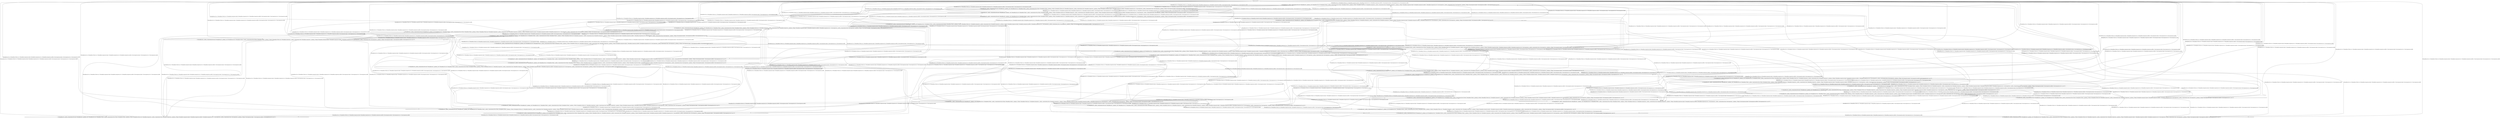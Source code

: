 digraph G {
	s0 [label="0: MeetingRoom.AC.__module__=representation.Device.AC, MeetingRoom.AC.__qualname__=AC, MeetingRoom.AC.on=0, MeetingRoom.Window.__module__=representation.Device.Window, MeetingRoom.Window.__qualname__=Window, MeetingRoom.Window.on=0, MeetingRoom.temperature.__module__=representation.State, MeetingRoom.temperature.__qualname__=Temper, MeetingRoom.temperature.high=0, MeetingRoom.temperature.middle=1, MeetingRoom.temperature.low=0, Outer.temperature.__module__=representation.State, Outer.temperature.__qualname__=Temper, Outer.temperature.high=0, Outer.temperature.middle=1, Outer.temperature.low=0, acc=<[]>"]
	s1 [label="1: MeetingRoom.AC.__module__=representation.Device.AC, MeetingRoom.AC.__qualname__=AC, MeetingRoom.AC.on=1, MeetingRoom.Window.__module__=representation.Device.Window, MeetingRoom.Window.__qualname__=Window, MeetingRoom.Window.on=0, MeetingRoom.temperature.__module__=representation.State, MeetingRoom.temperature.__qualname__=Temper, MeetingRoom.temperature.high=0, MeetingRoom.temperature.middle=0, MeetingRoom.temperature.low=1, Outer.temperature.__module__=representation.State, Outer.temperature.__qualname__=Temper, Outer.temperature.high=0, Outer.temperature.middle=1, Outer.temperature.low=0, acc=<[]>"]
	s2 [label="2: MeetingRoom.AC.__module__=representation.Device.AC, MeetingRoom.AC.__qualname__=AC, MeetingRoom.AC.on=0, MeetingRoom.Window.__module__=representation.Device.Window, MeetingRoom.Window.__qualname__=Window, MeetingRoom.Window.on=1, MeetingRoom.temperature.__module__=representation.State, MeetingRoom.temperature.__qualname__=Temper, MeetingRoom.temperature.high=0, MeetingRoom.temperature.middle=1, MeetingRoom.temperature.low=0, Outer.temperature.__module__=representation.State, Outer.temperature.__qualname__=Temper, Outer.temperature.high=0, Outer.temperature.middle=1, Outer.temperature.low=0, acc=<[]>"]
	s3 [label="3: MeetingRoom.AC.__module__=representation.Device.AC, MeetingRoom.AC.__qualname__=AC, MeetingRoom.AC.on=0, MeetingRoom.Window.__module__=representation.Device.Window, MeetingRoom.Window.__qualname__=Window, MeetingRoom.Window.on=0, MeetingRoom.temperature.__module__=representation.State, MeetingRoom.temperature.__qualname__=Temper, MeetingRoom.temperature.high=0, MeetingRoom.temperature.middle=0, MeetingRoom.temperature.low=1, Outer.temperature.__module__=representation.State, Outer.temperature.__qualname__=Temper, Outer.temperature.high=0, Outer.temperature.middle=1, Outer.temperature.low=0, acc=<[]>"]
	s4 [label="4: MeetingRoom.AC.__module__=representation.Device.AC, MeetingRoom.AC.__qualname__=AC, MeetingRoom.AC.on=0, MeetingRoom.Window.__module__=representation.Device.Window, MeetingRoom.Window.__qualname__=Window, MeetingRoom.Window.on=0, MeetingRoom.temperature.__module__=representation.State, MeetingRoom.temperature.__qualname__=Temper, MeetingRoom.temperature.high=1, MeetingRoom.temperature.middle=0, MeetingRoom.temperature.low=0, Outer.temperature.__module__=representation.State, Outer.temperature.__qualname__=Temper, Outer.temperature.high=0, Outer.temperature.middle=1, Outer.temperature.low=0, acc=<[]>"]
	s5 [label="5: MeetingRoom.AC.__module__=representation.Device.AC, MeetingRoom.AC.__qualname__=AC, MeetingRoom.AC.on=0, MeetingRoom.Window.__module__=representation.Device.Window, MeetingRoom.Window.__qualname__=Window, MeetingRoom.Window.on=0, MeetingRoom.temperature.__module__=representation.State, MeetingRoom.temperature.__qualname__=Temper, MeetingRoom.temperature.high=0, MeetingRoom.temperature.middle=1, MeetingRoom.temperature.low=0, Outer.temperature.__module__=representation.State, Outer.temperature.__qualname__=Temper, Outer.temperature.high=0, Outer.temperature.middle=0, Outer.temperature.low=1, acc=<[]>"]
	s6 [label="6: MeetingRoom.AC.__module__=representation.Device.AC, MeetingRoom.AC.__qualname__=AC, MeetingRoom.AC.on=0, MeetingRoom.Window.__module__=representation.Device.Window, MeetingRoom.Window.__qualname__=Window, MeetingRoom.Window.on=0, MeetingRoom.temperature.__module__=representation.State, MeetingRoom.temperature.__qualname__=Temper, MeetingRoom.temperature.high=0, MeetingRoom.temperature.middle=1, MeetingRoom.temperature.low=0, Outer.temperature.__module__=representation.State, Outer.temperature.__qualname__=Temper, Outer.temperature.high=1, Outer.temperature.middle=0, Outer.temperature.low=0, acc=<[]>"]
	s7 [label="7: MeetingRoom.AC.__module__=representation.Device.AC, MeetingRoom.AC.__qualname__=AC, MeetingRoom.AC.on=1, MeetingRoom.Window.__module__=representation.Device.Window, MeetingRoom.Window.__qualname__=Window, MeetingRoom.Window.on=0, MeetingRoom.temperature.__module__=representation.State, MeetingRoom.temperature.__qualname__=Temper, MeetingRoom.temperature.high=0, MeetingRoom.temperature.middle=0, MeetingRoom.temperature.low=1, Outer.temperature.__module__=representation.State, Outer.temperature.__qualname__=Temper, Outer.temperature.high=1, Outer.temperature.middle=0, Outer.temperature.low=0, acc=<[]>"]
	s8 [label="8: MeetingRoom.AC.__module__=representation.Device.AC, MeetingRoom.AC.__qualname__=AC, MeetingRoom.AC.on=0, MeetingRoom.Window.__module__=representation.Device.Window, MeetingRoom.Window.__qualname__=Window, MeetingRoom.Window.on=1, MeetingRoom.temperature.__module__=representation.State, MeetingRoom.temperature.__qualname__=Temper, MeetingRoom.temperature.high=0, MeetingRoom.temperature.middle=1, MeetingRoom.temperature.low=0, Outer.temperature.__module__=representation.State, Outer.temperature.__qualname__=Temper, Outer.temperature.high=1, Outer.temperature.middle=0, Outer.temperature.low=0, acc=<[]>"]
	s9 [label="9: MeetingRoom.AC.__module__=representation.Device.AC, MeetingRoom.AC.__qualname__=AC, MeetingRoom.AC.on=0, MeetingRoom.Window.__module__=representation.Device.Window, MeetingRoom.Window.__qualname__=Window, MeetingRoom.Window.on=0, MeetingRoom.temperature.__module__=representation.State, MeetingRoom.temperature.__qualname__=Temper, MeetingRoom.temperature.high=0, MeetingRoom.temperature.middle=0, MeetingRoom.temperature.low=1, Outer.temperature.__module__=representation.State, Outer.temperature.__qualname__=Temper, Outer.temperature.high=1, Outer.temperature.middle=0, Outer.temperature.low=0, acc=<[]>"]
	s10 [label="10: MeetingRoom.AC.__module__=representation.Device.AC, MeetingRoom.AC.__qualname__=AC, MeetingRoom.AC.on=0, MeetingRoom.Window.__module__=representation.Device.Window, MeetingRoom.Window.__qualname__=Window, MeetingRoom.Window.on=0, MeetingRoom.temperature.__module__=representation.State, MeetingRoom.temperature.__qualname__=Temper, MeetingRoom.temperature.high=1, MeetingRoom.temperature.middle=0, MeetingRoom.temperature.low=0, Outer.temperature.__module__=representation.State, Outer.temperature.__qualname__=Temper, Outer.temperature.high=1, Outer.temperature.middle=0, Outer.temperature.low=0, acc=<[]>"]
	s11 [label="11: MeetingRoom.AC.__module__=representation.Device.AC, MeetingRoom.AC.__qualname__=AC, MeetingRoom.AC.on=1, MeetingRoom.Window.__module__=representation.Device.Window, MeetingRoom.Window.__qualname__=Window, MeetingRoom.Window.on=0, MeetingRoom.temperature.__module__=representation.State, MeetingRoom.temperature.__qualname__=Temper, MeetingRoom.temperature.high=0, MeetingRoom.temperature.middle=1, MeetingRoom.temperature.low=0, Outer.temperature.__module__=representation.State, Outer.temperature.__qualname__=Temper, Outer.temperature.high=1, Outer.temperature.middle=0, Outer.temperature.low=0, acc=<[]>"]
	s12 [label="12: MeetingRoom.AC.__module__=representation.Device.AC, MeetingRoom.AC.__qualname__=AC, MeetingRoom.AC.on=0, MeetingRoom.Window.__module__=representation.Device.Window, MeetingRoom.Window.__qualname__=Window, MeetingRoom.Window.on=1, MeetingRoom.temperature.__module__=representation.State, MeetingRoom.temperature.__qualname__=Temper, MeetingRoom.temperature.high=1, MeetingRoom.temperature.middle=0, MeetingRoom.temperature.low=0, Outer.temperature.__module__=representation.State, Outer.temperature.__qualname__=Temper, Outer.temperature.high=1, Outer.temperature.middle=0, Outer.temperature.low=0, acc=<[]>"]
	s13 [label="13: MeetingRoom.AC.__module__=representation.Device.AC, MeetingRoom.AC.__qualname__=AC, MeetingRoom.AC.on=1, MeetingRoom.Window.__module__=representation.Device.Window, MeetingRoom.Window.__qualname__=Window, MeetingRoom.Window.on=1, MeetingRoom.temperature.__module__=representation.State, MeetingRoom.temperature.__qualname__=Temper, MeetingRoom.temperature.high=0, MeetingRoom.temperature.middle=1, MeetingRoom.temperature.low=0, Outer.temperature.__module__=representation.State, Outer.temperature.__qualname__=Temper, Outer.temperature.high=1, Outer.temperature.middle=0, Outer.temperature.low=0, acc=<[]>"]
	s14 [label="14: MeetingRoom.AC.__module__=representation.Device.AC, MeetingRoom.AC.__qualname__=AC, MeetingRoom.AC.on=0, MeetingRoom.Window.__module__=representation.Device.Window, MeetingRoom.Window.__qualname__=Window, MeetingRoom.Window.on=1, MeetingRoom.temperature.__module__=representation.State, MeetingRoom.temperature.__qualname__=Temper, MeetingRoom.temperature.high=1, MeetingRoom.temperature.middle=0, MeetingRoom.temperature.low=0, Outer.temperature.__module__=representation.State, Outer.temperature.__qualname__=Temper, Outer.temperature.high=0, Outer.temperature.middle=1, Outer.temperature.low=0, acc=<[]>"]
	s15 [label="15: MeetingRoom.AC.__module__=representation.Device.AC, MeetingRoom.AC.__qualname__=AC, MeetingRoom.AC.on=1, MeetingRoom.Window.__module__=representation.Device.Window, MeetingRoom.Window.__qualname__=Window, MeetingRoom.Window.on=1, MeetingRoom.temperature.__module__=representation.State, MeetingRoom.temperature.__qualname__=Temper, MeetingRoom.temperature.high=0, MeetingRoom.temperature.middle=1, MeetingRoom.temperature.low=0, Outer.temperature.__module__=representation.State, Outer.temperature.__qualname__=Temper, Outer.temperature.high=0, Outer.temperature.middle=1, Outer.temperature.low=0, acc=<[]>"]
	s16 [label="16: MeetingRoom.AC.__module__=representation.Device.AC, MeetingRoom.AC.__qualname__=AC, MeetingRoom.AC.on=0, MeetingRoom.Window.__module__=representation.Device.Window, MeetingRoom.Window.__qualname__=Window, MeetingRoom.Window.on=1, MeetingRoom.temperature.__module__=representation.State, MeetingRoom.temperature.__qualname__=Temper, MeetingRoom.temperature.high=1, MeetingRoom.temperature.middle=0, MeetingRoom.temperature.low=0, Outer.temperature.__module__=representation.State, Outer.temperature.__qualname__=Temper, Outer.temperature.high=0, Outer.temperature.middle=0, Outer.temperature.low=1, acc=<[]>"]
	s17 [label="17: MeetingRoom.AC.__module__=representation.Device.AC, MeetingRoom.AC.__qualname__=AC, MeetingRoom.AC.on=1, MeetingRoom.Window.__module__=representation.Device.Window, MeetingRoom.Window.__qualname__=Window, MeetingRoom.Window.on=1, MeetingRoom.temperature.__module__=representation.State, MeetingRoom.temperature.__qualname__=Temper, MeetingRoom.temperature.high=0, MeetingRoom.temperature.middle=1, MeetingRoom.temperature.low=0, Outer.temperature.__module__=representation.State, Outer.temperature.__qualname__=Temper, Outer.temperature.high=0, Outer.temperature.middle=0, Outer.temperature.low=1, acc=<[]>"]
	s18 [label="18: MeetingRoom.AC.__module__=representation.Device.AC, MeetingRoom.AC.__qualname__=AC, MeetingRoom.AC.on=0, MeetingRoom.Window.__module__=representation.Device.Window, MeetingRoom.Window.__qualname__=Window, MeetingRoom.Window.on=0, MeetingRoom.temperature.__module__=representation.State, MeetingRoom.temperature.__qualname__=Temper, MeetingRoom.temperature.high=1, MeetingRoom.temperature.middle=0, MeetingRoom.temperature.low=0, Outer.temperature.__module__=representation.State, Outer.temperature.__qualname__=Temper, Outer.temperature.high=0, Outer.temperature.middle=0, Outer.temperature.low=1, acc=<[]>"]
	s19 [label="19: MeetingRoom.AC.__module__=representation.Device.AC, MeetingRoom.AC.__qualname__=AC, MeetingRoom.AC.on=0, MeetingRoom.Window.__module__=representation.Device.Window, MeetingRoom.Window.__qualname__=Window, MeetingRoom.Window.on=1, MeetingRoom.temperature.__module__=representation.State, MeetingRoom.temperature.__qualname__=Temper, MeetingRoom.temperature.high=0, MeetingRoom.temperature.middle=1, MeetingRoom.temperature.low=0, Outer.temperature.__module__=representation.State, Outer.temperature.__qualname__=Temper, Outer.temperature.high=0, Outer.temperature.middle=0, Outer.temperature.low=1, acc=<[]>"]
	s20 [label="20: MeetingRoom.AC.__module__=representation.Device.AC, MeetingRoom.AC.__qualname__=AC, MeetingRoom.AC.on=1, MeetingRoom.Window.__module__=representation.Device.Window, MeetingRoom.Window.__qualname__=Window, MeetingRoom.Window.on=1, MeetingRoom.temperature.__module__=representation.State, MeetingRoom.temperature.__qualname__=Temper, MeetingRoom.temperature.high=0, MeetingRoom.temperature.middle=0, MeetingRoom.temperature.low=1, Outer.temperature.__module__=representation.State, Outer.temperature.__qualname__=Temper, Outer.temperature.high=0, Outer.temperature.middle=0, Outer.temperature.low=1, acc=<[]>"]
	s21 [label="21: MeetingRoom.AC.__module__=representation.Device.AC, MeetingRoom.AC.__qualname__=AC, MeetingRoom.AC.on=0, MeetingRoom.Window.__module__=representation.Device.Window, MeetingRoom.Window.__qualname__=Window, MeetingRoom.Window.on=1, MeetingRoom.temperature.__module__=representation.State, MeetingRoom.temperature.__qualname__=Temper, MeetingRoom.temperature.high=0, MeetingRoom.temperature.middle=0, MeetingRoom.temperature.low=1, Outer.temperature.__module__=representation.State, Outer.temperature.__qualname__=Temper, Outer.temperature.high=0, Outer.temperature.middle=0, Outer.temperature.low=1, acc=<[]>"]
	s22 [label="22: MeetingRoom.AC.__module__=representation.Device.AC, MeetingRoom.AC.__qualname__=AC, MeetingRoom.AC.on=0, MeetingRoom.Window.__module__=representation.Device.Window, MeetingRoom.Window.__qualname__=Window, MeetingRoom.Window.on=0, MeetingRoom.temperature.__module__=representation.State, MeetingRoom.temperature.__qualname__=Temper, MeetingRoom.temperature.high=0, MeetingRoom.temperature.middle=0, MeetingRoom.temperature.low=1, Outer.temperature.__module__=representation.State, Outer.temperature.__qualname__=Temper, Outer.temperature.high=0, Outer.temperature.middle=0, Outer.temperature.low=1, acc=<[]>"]
	s23 [label="23: MeetingRoom.AC.__module__=representation.Device.AC, MeetingRoom.AC.__qualname__=AC, MeetingRoom.AC.on=0, MeetingRoom.Window.__module__=representation.Device.Window, MeetingRoom.Window.__qualname__=Window, MeetingRoom.Window.on=1, MeetingRoom.temperature.__module__=representation.State, MeetingRoom.temperature.__qualname__=Temper, MeetingRoom.temperature.high=0, MeetingRoom.temperature.middle=0, MeetingRoom.temperature.low=1, Outer.temperature.__module__=representation.State, Outer.temperature.__qualname__=Temper, Outer.temperature.high=0, Outer.temperature.middle=1, Outer.temperature.low=0, acc=<[]>"]
	s24 [label="24: MeetingRoom.AC.__module__=representation.Device.AC, MeetingRoom.AC.__qualname__=AC, MeetingRoom.AC.on=1, MeetingRoom.Window.__module__=representation.Device.Window, MeetingRoom.Window.__qualname__=Window, MeetingRoom.Window.on=1, MeetingRoom.temperature.__module__=representation.State, MeetingRoom.temperature.__qualname__=Temper, MeetingRoom.temperature.high=0, MeetingRoom.temperature.middle=0, MeetingRoom.temperature.low=1, Outer.temperature.__module__=representation.State, Outer.temperature.__qualname__=Temper, Outer.temperature.high=0, Outer.temperature.middle=1, Outer.temperature.low=0, acc=<[]>"]
	s25 [label="25: MeetingRoom.AC.__module__=representation.Device.AC, MeetingRoom.AC.__qualname__=AC, MeetingRoom.AC.on=0, MeetingRoom.Window.__module__=representation.Device.Window, MeetingRoom.Window.__qualname__=Window, MeetingRoom.Window.on=1, MeetingRoom.temperature.__module__=representation.State, MeetingRoom.temperature.__qualname__=Temper, MeetingRoom.temperature.high=0, MeetingRoom.temperature.middle=0, MeetingRoom.temperature.low=1, Outer.temperature.__module__=representation.State, Outer.temperature.__qualname__=Temper, Outer.temperature.high=1, Outer.temperature.middle=0, Outer.temperature.low=0, acc=<[]>"]
	s26 [label="26: MeetingRoom.AC.__module__=representation.Device.AC, MeetingRoom.AC.__qualname__=AC, MeetingRoom.AC.on=1, MeetingRoom.Window.__module__=representation.Device.Window, MeetingRoom.Window.__qualname__=Window, MeetingRoom.Window.on=1, MeetingRoom.temperature.__module__=representation.State, MeetingRoom.temperature.__qualname__=Temper, MeetingRoom.temperature.high=0, MeetingRoom.temperature.middle=0, MeetingRoom.temperature.low=1, Outer.temperature.__module__=representation.State, Outer.temperature.__qualname__=Temper, Outer.temperature.high=1, Outer.temperature.middle=0, Outer.temperature.low=0, acc=<[]>"]
	s27 [label="27: MeetingRoom.AC.__module__=representation.Device.AC, MeetingRoom.AC.__qualname__=AC, MeetingRoom.AC.on=1, MeetingRoom.Window.__module__=representation.Device.Window, MeetingRoom.Window.__qualname__=Window, MeetingRoom.Window.on=0, MeetingRoom.temperature.__module__=representation.State, MeetingRoom.temperature.__qualname__=Temper, MeetingRoom.temperature.high=0, MeetingRoom.temperature.middle=0, MeetingRoom.temperature.low=1, Outer.temperature.__module__=representation.State, Outer.temperature.__qualname__=Temper, Outer.temperature.high=0, Outer.temperature.middle=0, Outer.temperature.low=1, acc=<[]>"]
	s28 [label="28: MeetingRoom.AC.__module__=representation.Device.AC, MeetingRoom.AC.__qualname__=AC, MeetingRoom.AC.on=1, MeetingRoom.Window.__module__=representation.Device.Window, MeetingRoom.Window.__qualname__=Window, MeetingRoom.Window.on=0, MeetingRoom.temperature.__module__=representation.State, MeetingRoom.temperature.__qualname__=Temper, MeetingRoom.temperature.high=0, MeetingRoom.temperature.middle=1, MeetingRoom.temperature.low=0, Outer.temperature.__module__=representation.State, Outer.temperature.__qualname__=Temper, Outer.temperature.high=0, Outer.temperature.middle=0, Outer.temperature.low=1, acc=<[]>"]
	s29 [label="29: MeetingRoom.AC.__module__=representation.Device.AC, MeetingRoom.AC.__qualname__=AC, MeetingRoom.AC.on=1, MeetingRoom.Window.__module__=representation.Device.Window, MeetingRoom.Window.__qualname__=Window, MeetingRoom.Window.on=0, MeetingRoom.temperature.__module__=representation.State, MeetingRoom.temperature.__qualname__=Temper, MeetingRoom.temperature.high=1, MeetingRoom.temperature.middle=0, MeetingRoom.temperature.low=0, Outer.temperature.__module__=representation.State, Outer.temperature.__qualname__=Temper, Outer.temperature.high=0, Outer.temperature.middle=0, Outer.temperature.low=1, acc=<[]>"]
	s30 [label="30: MeetingRoom.AC.__module__=representation.Device.AC, MeetingRoom.AC.__qualname__=AC, MeetingRoom.AC.on=1, MeetingRoom.Window.__module__=representation.Device.Window, MeetingRoom.Window.__qualname__=Window, MeetingRoom.Window.on=0, MeetingRoom.temperature.__module__=representation.State, MeetingRoom.temperature.__qualname__=Temper, MeetingRoom.temperature.high=0, MeetingRoom.temperature.middle=1, MeetingRoom.temperature.low=0, Outer.temperature.__module__=representation.State, Outer.temperature.__qualname__=Temper, Outer.temperature.high=0, Outer.temperature.middle=1, Outer.temperature.low=0, acc=<[]>"]
	s31 [label="31: MeetingRoom.AC.__module__=representation.Device.AC, MeetingRoom.AC.__qualname__=AC, MeetingRoom.AC.on=1, MeetingRoom.Window.__module__=representation.Device.Window, MeetingRoom.Window.__qualname__=Window, MeetingRoom.Window.on=0, MeetingRoom.temperature.__module__=representation.State, MeetingRoom.temperature.__qualname__=Temper, MeetingRoom.temperature.high=1, MeetingRoom.temperature.middle=0, MeetingRoom.temperature.low=0, Outer.temperature.__module__=representation.State, Outer.temperature.__qualname__=Temper, Outer.temperature.high=0, Outer.temperature.middle=1, Outer.temperature.low=0, acc=<[]>"]
	s32 [label="32: MeetingRoom.AC.__module__=representation.Device.AC, MeetingRoom.AC.__qualname__=AC, MeetingRoom.AC.on=1, MeetingRoom.Window.__module__=representation.Device.Window, MeetingRoom.Window.__qualname__=Window, MeetingRoom.Window.on=1, MeetingRoom.temperature.__module__=representation.State, MeetingRoom.temperature.__qualname__=Temper, MeetingRoom.temperature.high=1, MeetingRoom.temperature.middle=0, MeetingRoom.temperature.low=0, Outer.temperature.__module__=representation.State, Outer.temperature.__qualname__=Temper, Outer.temperature.high=0, Outer.temperature.middle=1, Outer.temperature.low=0, acc=<[]>"]
	s33 [label="33: MeetingRoom.AC.__module__=representation.Device.AC, MeetingRoom.AC.__qualname__=AC, MeetingRoom.AC.on=1, MeetingRoom.Window.__module__=representation.Device.Window, MeetingRoom.Window.__qualname__=Window, MeetingRoom.Window.on=0, MeetingRoom.temperature.__module__=representation.State, MeetingRoom.temperature.__qualname__=Temper, MeetingRoom.temperature.high=1, MeetingRoom.temperature.middle=0, MeetingRoom.temperature.low=0, Outer.temperature.__module__=representation.State, Outer.temperature.__qualname__=Temper, Outer.temperature.high=1, Outer.temperature.middle=0, Outer.temperature.low=0, acc=<[]>"]
	s34 [label="34: MeetingRoom.AC.__module__=representation.Device.AC, MeetingRoom.AC.__qualname__=AC, MeetingRoom.AC.on=1, MeetingRoom.Window.__module__=representation.Device.Window, MeetingRoom.Window.__qualname__=Window, MeetingRoom.Window.on=1, MeetingRoom.temperature.__module__=representation.State, MeetingRoom.temperature.__qualname__=Temper, MeetingRoom.temperature.high=1, MeetingRoom.temperature.middle=0, MeetingRoom.temperature.low=0, Outer.temperature.__module__=representation.State, Outer.temperature.__qualname__=Temper, Outer.temperature.high=1, Outer.temperature.middle=0, Outer.temperature.low=0, acc=<[]>"]
	s35 [label="35: MeetingRoom.AC.__module__=representation.Device.AC, MeetingRoom.AC.__qualname__=AC, MeetingRoom.AC.on=1, MeetingRoom.Window.__module__=representation.Device.Window, MeetingRoom.Window.__qualname__=Window, MeetingRoom.Window.on=1, MeetingRoom.temperature.__module__=representation.State, MeetingRoom.temperature.__qualname__=Temper, MeetingRoom.temperature.high=1, MeetingRoom.temperature.middle=0, MeetingRoom.temperature.low=0, Outer.temperature.__module__=representation.State, Outer.temperature.__qualname__=Temper, Outer.temperature.high=0, Outer.temperature.middle=0, Outer.temperature.low=1, acc=<[]>"]
	s36 [label="36: init, acc=<[]>"]
	s0 -> s1 [label="MeetingRoom.AC.on & !MeetingRoom.Window.on & !MeetingRoom.temperature.high & MeetingRoom.temperature.low & !MeetingRoom.temperature.middle & !Outer.temperature.high & !Outer.temperature.low & Outer.temperature.middle"]
	s0 -> s2 [label="!MeetingRoom.AC.on & MeetingRoom.Window.on & !MeetingRoom.temperature.high & !MeetingRoom.temperature.low & MeetingRoom.temperature.middle & !Outer.temperature.high & !Outer.temperature.low & Outer.temperature.middle"]
	s0 -> s3 [label="!MeetingRoom.AC.on & !MeetingRoom.Window.on & !MeetingRoom.temperature.high & MeetingRoom.temperature.low & !MeetingRoom.temperature.middle & !Outer.temperature.high & !Outer.temperature.low & Outer.temperature.middle"]
	s0 -> s4 [label="!MeetingRoom.AC.on & !MeetingRoom.Window.on & MeetingRoom.temperature.high & !MeetingRoom.temperature.low & !MeetingRoom.temperature.middle & !Outer.temperature.high & !Outer.temperature.low & Outer.temperature.middle"]
	s0 -> s5 [label="!MeetingRoom.AC.on & !MeetingRoom.Window.on & !MeetingRoom.temperature.high & !MeetingRoom.temperature.low & MeetingRoom.temperature.middle & !Outer.temperature.high & Outer.temperature.low & !Outer.temperature.middle"]
	s0 -> s6 [label="!MeetingRoom.AC.on & !MeetingRoom.Window.on & !MeetingRoom.temperature.high & !MeetingRoom.temperature.low & MeetingRoom.temperature.middle & Outer.temperature.high & !Outer.temperature.low & !Outer.temperature.middle"]
	s6 -> s7 [label="MeetingRoom.AC.on & !MeetingRoom.Window.on & !MeetingRoom.temperature.high & MeetingRoom.temperature.low & !MeetingRoom.temperature.middle & Outer.temperature.high & !Outer.temperature.low & !Outer.temperature.middle"]
	s6 -> s8 [label="!MeetingRoom.AC.on & MeetingRoom.Window.on & !MeetingRoom.temperature.high & !MeetingRoom.temperature.low & MeetingRoom.temperature.middle & Outer.temperature.high & !Outer.temperature.low & !Outer.temperature.middle"]
	s6 -> s9 [label="!MeetingRoom.AC.on & !MeetingRoom.Window.on & !MeetingRoom.temperature.high & MeetingRoom.temperature.low & !MeetingRoom.temperature.middle & Outer.temperature.high & !Outer.temperature.low & !Outer.temperature.middle"]
	s6 -> s10 [label="!MeetingRoom.AC.on & !MeetingRoom.Window.on & MeetingRoom.temperature.high & !MeetingRoom.temperature.low & !MeetingRoom.temperature.middle & Outer.temperature.high & !Outer.temperature.low & !Outer.temperature.middle"]
	s6 -> s0 [label="!MeetingRoom.AC.on & !MeetingRoom.Window.on & !MeetingRoom.temperature.high & !MeetingRoom.temperature.low & MeetingRoom.temperature.middle & !Outer.temperature.high & !Outer.temperature.low & Outer.temperature.middle"]
	s10 -> s11 [label="MeetingRoom.AC.on & !MeetingRoom.Window.on & !MeetingRoom.temperature.high & !MeetingRoom.temperature.low & MeetingRoom.temperature.middle & Outer.temperature.high & !Outer.temperature.low & !Outer.temperature.middle"]
	s10 -> s12 [label="!MeetingRoom.AC.on & MeetingRoom.Window.on & MeetingRoom.temperature.high & !MeetingRoom.temperature.low & !MeetingRoom.temperature.middle & Outer.temperature.high & !Outer.temperature.low & !Outer.temperature.middle"]
	s10 -> s6 [label="!MeetingRoom.AC.on & !MeetingRoom.Window.on & !MeetingRoom.temperature.high & !MeetingRoom.temperature.low & MeetingRoom.temperature.middle & Outer.temperature.high & !Outer.temperature.low & !Outer.temperature.middle"]
	s10 -> s4 [label="!MeetingRoom.AC.on & !MeetingRoom.Window.on & MeetingRoom.temperature.high & !MeetingRoom.temperature.low & !MeetingRoom.temperature.middle & !Outer.temperature.high & !Outer.temperature.low & Outer.temperature.middle"]
	s12 -> s13 [label="MeetingRoom.AC.on & MeetingRoom.Window.on & !MeetingRoom.temperature.high & !MeetingRoom.temperature.low & MeetingRoom.temperature.middle & Outer.temperature.high & !Outer.temperature.low & !Outer.temperature.middle"]
	s12 -> s10 [label="!MeetingRoom.AC.on & !MeetingRoom.Window.on & MeetingRoom.temperature.high & !MeetingRoom.temperature.low & !MeetingRoom.temperature.middle & Outer.temperature.high & !Outer.temperature.low & !Outer.temperature.middle"]
	s12 -> s8 [label="!MeetingRoom.AC.on & MeetingRoom.Window.on & !MeetingRoom.temperature.high & !MeetingRoom.temperature.low & MeetingRoom.temperature.middle & Outer.temperature.high & !Outer.temperature.low & !Outer.temperature.middle"]
	s12 -> s14 [label="!MeetingRoom.AC.on & MeetingRoom.Window.on & MeetingRoom.temperature.high & !MeetingRoom.temperature.low & !MeetingRoom.temperature.middle & !Outer.temperature.high & !Outer.temperature.low & Outer.temperature.middle"]
	s14 -> s15 [label="MeetingRoom.AC.on & MeetingRoom.Window.on & !MeetingRoom.temperature.high & !MeetingRoom.temperature.low & MeetingRoom.temperature.middle & !Outer.temperature.high & !Outer.temperature.low & Outer.temperature.middle"]
	s14 -> s4 [label="!MeetingRoom.AC.on & !MeetingRoom.Window.on & MeetingRoom.temperature.high & !MeetingRoom.temperature.low & !MeetingRoom.temperature.middle & !Outer.temperature.high & !Outer.temperature.low & Outer.temperature.middle"]
	s14 -> s2 [label="!MeetingRoom.AC.on & MeetingRoom.Window.on & !MeetingRoom.temperature.high & !MeetingRoom.temperature.low & MeetingRoom.temperature.middle & !Outer.temperature.high & !Outer.temperature.low & Outer.temperature.middle"]
	s14 -> s16 [label="!MeetingRoom.AC.on & MeetingRoom.Window.on & MeetingRoom.temperature.high & !MeetingRoom.temperature.low & !MeetingRoom.temperature.middle & !Outer.temperature.high & Outer.temperature.low & !Outer.temperature.middle"]
	s14 -> s12 [label="!MeetingRoom.AC.on & MeetingRoom.Window.on & MeetingRoom.temperature.high & !MeetingRoom.temperature.low & !MeetingRoom.temperature.middle & Outer.temperature.high & !Outer.temperature.low & !Outer.temperature.middle"]
	s16 -> s17 [label="MeetingRoom.AC.on & MeetingRoom.Window.on & !MeetingRoom.temperature.high & !MeetingRoom.temperature.low & MeetingRoom.temperature.middle & !Outer.temperature.high & Outer.temperature.low & !Outer.temperature.middle"]
	s16 -> s18 [label="!MeetingRoom.AC.on & !MeetingRoom.Window.on & MeetingRoom.temperature.high & !MeetingRoom.temperature.low & !MeetingRoom.temperature.middle & !Outer.temperature.high & Outer.temperature.low & !Outer.temperature.middle"]
	s16 -> s19 [label="!MeetingRoom.AC.on & MeetingRoom.Window.on & !MeetingRoom.temperature.high & !MeetingRoom.temperature.low & MeetingRoom.temperature.middle & !Outer.temperature.high & Outer.temperature.low & !Outer.temperature.middle"]
	s16 -> s14 [label="!MeetingRoom.AC.on & MeetingRoom.Window.on & MeetingRoom.temperature.high & !MeetingRoom.temperature.low & !MeetingRoom.temperature.middle & !Outer.temperature.high & !Outer.temperature.low & Outer.temperature.middle"]
	s19 -> s20 [label="MeetingRoom.AC.on & MeetingRoom.Window.on & !MeetingRoom.temperature.high & MeetingRoom.temperature.low & !MeetingRoom.temperature.middle & !Outer.temperature.high & Outer.temperature.low & !Outer.temperature.middle"]
	s19 -> s5 [label="!MeetingRoom.AC.on & !MeetingRoom.Window.on & !MeetingRoom.temperature.high & !MeetingRoom.temperature.low & MeetingRoom.temperature.middle & !Outer.temperature.high & Outer.temperature.low & !Outer.temperature.middle"]
	s19 -> s21 [label="!MeetingRoom.AC.on & MeetingRoom.Window.on & !MeetingRoom.temperature.high & MeetingRoom.temperature.low & !MeetingRoom.temperature.middle & !Outer.temperature.high & Outer.temperature.low & !Outer.temperature.middle"]
	s19 -> s16 [label="!MeetingRoom.AC.on & MeetingRoom.Window.on & MeetingRoom.temperature.high & !MeetingRoom.temperature.low & !MeetingRoom.temperature.middle & !Outer.temperature.high & Outer.temperature.low & !Outer.temperature.middle"]
	s19 -> s2 [label="!MeetingRoom.AC.on & MeetingRoom.Window.on & !MeetingRoom.temperature.high & !MeetingRoom.temperature.low & MeetingRoom.temperature.middle & !Outer.temperature.high & !Outer.temperature.low & Outer.temperature.middle"]
	s21 -> s20 [label="MeetingRoom.AC.on & MeetingRoom.Window.on & !MeetingRoom.temperature.high & MeetingRoom.temperature.low & !MeetingRoom.temperature.middle & !Outer.temperature.high & Outer.temperature.low & !Outer.temperature.middle"]
	s21 -> s22 [label="!MeetingRoom.AC.on & !MeetingRoom.Window.on & !MeetingRoom.temperature.high & MeetingRoom.temperature.low & !MeetingRoom.temperature.middle & !Outer.temperature.high & Outer.temperature.low & !Outer.temperature.middle"]
	s21 -> s19 [label="!MeetingRoom.AC.on & MeetingRoom.Window.on & !MeetingRoom.temperature.high & !MeetingRoom.temperature.low & MeetingRoom.temperature.middle & !Outer.temperature.high & Outer.temperature.low & !Outer.temperature.middle"]
	s21 -> s23 [label="!MeetingRoom.AC.on & MeetingRoom.Window.on & !MeetingRoom.temperature.high & MeetingRoom.temperature.low & !MeetingRoom.temperature.middle & !Outer.temperature.high & !Outer.temperature.low & Outer.temperature.middle"]
	s23 -> s24 [label="MeetingRoom.AC.on & MeetingRoom.Window.on & !MeetingRoom.temperature.high & MeetingRoom.temperature.low & !MeetingRoom.temperature.middle & !Outer.temperature.high & !Outer.temperature.low & Outer.temperature.middle"]
	s23 -> s3 [label="!MeetingRoom.AC.on & !MeetingRoom.Window.on & !MeetingRoom.temperature.high & MeetingRoom.temperature.low & !MeetingRoom.temperature.middle & !Outer.temperature.high & !Outer.temperature.low & Outer.temperature.middle"]
	s23 -> s2 [label="!MeetingRoom.AC.on & MeetingRoom.Window.on & !MeetingRoom.temperature.high & !MeetingRoom.temperature.low & MeetingRoom.temperature.middle & !Outer.temperature.high & !Outer.temperature.low & Outer.temperature.middle"]
	s23 -> s21 [label="!MeetingRoom.AC.on & MeetingRoom.Window.on & !MeetingRoom.temperature.high & MeetingRoom.temperature.low & !MeetingRoom.temperature.middle & !Outer.temperature.high & Outer.temperature.low & !Outer.temperature.middle"]
	s23 -> s25 [label="!MeetingRoom.AC.on & MeetingRoom.Window.on & !MeetingRoom.temperature.high & MeetingRoom.temperature.low & !MeetingRoom.temperature.middle & Outer.temperature.high & !Outer.temperature.low & !Outer.temperature.middle"]
	s25 -> s26 [label="MeetingRoom.AC.on & MeetingRoom.Window.on & !MeetingRoom.temperature.high & MeetingRoom.temperature.low & !MeetingRoom.temperature.middle & Outer.temperature.high & !Outer.temperature.low & !Outer.temperature.middle"]
	s25 -> s9 [label="!MeetingRoom.AC.on & !MeetingRoom.Window.on & !MeetingRoom.temperature.high & MeetingRoom.temperature.low & !MeetingRoom.temperature.middle & Outer.temperature.high & !Outer.temperature.low & !Outer.temperature.middle"]
	s25 -> s8 [label="!MeetingRoom.AC.on & MeetingRoom.Window.on & !MeetingRoom.temperature.high & !MeetingRoom.temperature.low & MeetingRoom.temperature.middle & Outer.temperature.high & !Outer.temperature.low & !Outer.temperature.middle"]
	s25 -> s23 [label="!MeetingRoom.AC.on & MeetingRoom.Window.on & !MeetingRoom.temperature.high & MeetingRoom.temperature.low & !MeetingRoom.temperature.middle & !Outer.temperature.high & !Outer.temperature.low & Outer.temperature.middle"]
	s26 -> s25 [label="!MeetingRoom.AC.on & MeetingRoom.Window.on & !MeetingRoom.temperature.high & MeetingRoom.temperature.low & !MeetingRoom.temperature.middle & Outer.temperature.high & !Outer.temperature.low & !Outer.temperature.middle"]
	s26 -> s7 [label="MeetingRoom.AC.on & !MeetingRoom.Window.on & !MeetingRoom.temperature.high & MeetingRoom.temperature.low & !MeetingRoom.temperature.middle & Outer.temperature.high & !Outer.temperature.low & !Outer.temperature.middle"]
	s26 -> s13 [label="MeetingRoom.AC.on & MeetingRoom.Window.on & !MeetingRoom.temperature.high & !MeetingRoom.temperature.low & MeetingRoom.temperature.middle & Outer.temperature.high & !Outer.temperature.low & !Outer.temperature.middle"]
	s26 -> s24 [label="MeetingRoom.AC.on & MeetingRoom.Window.on & !MeetingRoom.temperature.high & MeetingRoom.temperature.low & !MeetingRoom.temperature.middle & !Outer.temperature.high & !Outer.temperature.low & Outer.temperature.middle"]
	s24 -> s23 [label="!MeetingRoom.AC.on & MeetingRoom.Window.on & !MeetingRoom.temperature.high & MeetingRoom.temperature.low & !MeetingRoom.temperature.middle & !Outer.temperature.high & !Outer.temperature.low & Outer.temperature.middle"]
	s24 -> s1 [label="MeetingRoom.AC.on & !MeetingRoom.Window.on & !MeetingRoom.temperature.high & MeetingRoom.temperature.low & !MeetingRoom.temperature.middle & !Outer.temperature.high & !Outer.temperature.low & Outer.temperature.middle"]
	s24 -> s15 [label="MeetingRoom.AC.on & MeetingRoom.Window.on & !MeetingRoom.temperature.high & !MeetingRoom.temperature.low & MeetingRoom.temperature.middle & !Outer.temperature.high & !Outer.temperature.low & Outer.temperature.middle"]
	s24 -> s20 [label="MeetingRoom.AC.on & MeetingRoom.Window.on & !MeetingRoom.temperature.high & MeetingRoom.temperature.low & !MeetingRoom.temperature.middle & !Outer.temperature.high & Outer.temperature.low & !Outer.temperature.middle"]
	s24 -> s26 [label="MeetingRoom.AC.on & MeetingRoom.Window.on & !MeetingRoom.temperature.high & MeetingRoom.temperature.low & !MeetingRoom.temperature.middle & Outer.temperature.high & !Outer.temperature.low & !Outer.temperature.middle"]
	s22 -> s27 [label="MeetingRoom.AC.on & !MeetingRoom.Window.on & !MeetingRoom.temperature.high & MeetingRoom.temperature.low & !MeetingRoom.temperature.middle & !Outer.temperature.high & Outer.temperature.low & !Outer.temperature.middle"]
	s22 -> s21 [label="!MeetingRoom.AC.on & MeetingRoom.Window.on & !MeetingRoom.temperature.high & MeetingRoom.temperature.low & !MeetingRoom.temperature.middle & !Outer.temperature.high & Outer.temperature.low & !Outer.temperature.middle"]
	s22 -> s5 [label="!MeetingRoom.AC.on & !MeetingRoom.Window.on & !MeetingRoom.temperature.high & !MeetingRoom.temperature.low & MeetingRoom.temperature.middle & !Outer.temperature.high & Outer.temperature.low & !Outer.temperature.middle"]
	s22 -> s3 [label="!MeetingRoom.AC.on & !MeetingRoom.Window.on & !MeetingRoom.temperature.high & MeetingRoom.temperature.low & !MeetingRoom.temperature.middle & !Outer.temperature.high & !Outer.temperature.low & Outer.temperature.middle"]
	s27 -> s22 [label="!MeetingRoom.AC.on & !MeetingRoom.Window.on & !MeetingRoom.temperature.high & MeetingRoom.temperature.low & !MeetingRoom.temperature.middle & !Outer.temperature.high & Outer.temperature.low & !Outer.temperature.middle"]
	s27 -> s20 [label="MeetingRoom.AC.on & MeetingRoom.Window.on & !MeetingRoom.temperature.high & MeetingRoom.temperature.low & !MeetingRoom.temperature.middle & !Outer.temperature.high & Outer.temperature.low & !Outer.temperature.middle"]
	s27 -> s28 [label="MeetingRoom.AC.on & !MeetingRoom.Window.on & !MeetingRoom.temperature.high & !MeetingRoom.temperature.low & MeetingRoom.temperature.middle & !Outer.temperature.high & Outer.temperature.low & !Outer.temperature.middle"]
	s27 -> s1 [label="MeetingRoom.AC.on & !MeetingRoom.Window.on & !MeetingRoom.temperature.high & MeetingRoom.temperature.low & !MeetingRoom.temperature.middle & !Outer.temperature.high & !Outer.temperature.low & Outer.temperature.middle"]
	s28 -> s5 [label="!MeetingRoom.AC.on & !MeetingRoom.Window.on & !MeetingRoom.temperature.high & !MeetingRoom.temperature.low & MeetingRoom.temperature.middle & !Outer.temperature.high & Outer.temperature.low & !Outer.temperature.middle"]
	s28 -> s17 [label="MeetingRoom.AC.on & MeetingRoom.Window.on & !MeetingRoom.temperature.high & !MeetingRoom.temperature.low & MeetingRoom.temperature.middle & !Outer.temperature.high & Outer.temperature.low & !Outer.temperature.middle"]
	s28 -> s27 [label="MeetingRoom.AC.on & !MeetingRoom.Window.on & !MeetingRoom.temperature.high & MeetingRoom.temperature.low & !MeetingRoom.temperature.middle & !Outer.temperature.high & Outer.temperature.low & !Outer.temperature.middle"]
	s28 -> s29 [label="MeetingRoom.AC.on & !MeetingRoom.Window.on & MeetingRoom.temperature.high & !MeetingRoom.temperature.low & !MeetingRoom.temperature.middle & !Outer.temperature.high & Outer.temperature.low & !Outer.temperature.middle"]
	s28 -> s30 [label="MeetingRoom.AC.on & !MeetingRoom.Window.on & !MeetingRoom.temperature.high & !MeetingRoom.temperature.low & MeetingRoom.temperature.middle & !Outer.temperature.high & !Outer.temperature.low & Outer.temperature.middle"]
	s30 -> s0 [label="!MeetingRoom.AC.on & !MeetingRoom.Window.on & !MeetingRoom.temperature.high & !MeetingRoom.temperature.low & MeetingRoom.temperature.middle & !Outer.temperature.high & !Outer.temperature.low & Outer.temperature.middle"]
	s30 -> s15 [label="MeetingRoom.AC.on & MeetingRoom.Window.on & !MeetingRoom.temperature.high & !MeetingRoom.temperature.low & MeetingRoom.temperature.middle & !Outer.temperature.high & !Outer.temperature.low & Outer.temperature.middle"]
	s30 -> s1 [label="MeetingRoom.AC.on & !MeetingRoom.Window.on & !MeetingRoom.temperature.high & MeetingRoom.temperature.low & !MeetingRoom.temperature.middle & !Outer.temperature.high & !Outer.temperature.low & Outer.temperature.middle"]
	s30 -> s31 [label="MeetingRoom.AC.on & !MeetingRoom.Window.on & MeetingRoom.temperature.high & !MeetingRoom.temperature.low & !MeetingRoom.temperature.middle & !Outer.temperature.high & !Outer.temperature.low & Outer.temperature.middle"]
	s30 -> s28 [label="MeetingRoom.AC.on & !MeetingRoom.Window.on & !MeetingRoom.temperature.high & !MeetingRoom.temperature.low & MeetingRoom.temperature.middle & !Outer.temperature.high & Outer.temperature.low & !Outer.temperature.middle"]
	s30 -> s11 [label="MeetingRoom.AC.on & !MeetingRoom.Window.on & !MeetingRoom.temperature.high & !MeetingRoom.temperature.low & MeetingRoom.temperature.middle & Outer.temperature.high & !Outer.temperature.low & !Outer.temperature.middle"]
	s31 -> s4 [label="!MeetingRoom.AC.on & !MeetingRoom.Window.on & MeetingRoom.temperature.high & !MeetingRoom.temperature.low & !MeetingRoom.temperature.middle & !Outer.temperature.high & !Outer.temperature.low & Outer.temperature.middle"]
	s31 -> s32 [label="MeetingRoom.AC.on & MeetingRoom.Window.on & MeetingRoom.temperature.high & !MeetingRoom.temperature.low & !MeetingRoom.temperature.middle & !Outer.temperature.high & !Outer.temperature.low & Outer.temperature.middle"]
	s31 -> s30 [label="MeetingRoom.AC.on & !MeetingRoom.Window.on & !MeetingRoom.temperature.high & !MeetingRoom.temperature.low & MeetingRoom.temperature.middle & !Outer.temperature.high & !Outer.temperature.low & Outer.temperature.middle"]
	s31 -> s29 [label="MeetingRoom.AC.on & !MeetingRoom.Window.on & MeetingRoom.temperature.high & !MeetingRoom.temperature.low & !MeetingRoom.temperature.middle & !Outer.temperature.high & Outer.temperature.low & !Outer.temperature.middle"]
	s31 -> s33 [label="MeetingRoom.AC.on & !MeetingRoom.Window.on & MeetingRoom.temperature.high & !MeetingRoom.temperature.low & !MeetingRoom.temperature.middle & Outer.temperature.high & !Outer.temperature.low & !Outer.temperature.middle"]
	s33 -> s10 [label="!MeetingRoom.AC.on & !MeetingRoom.Window.on & MeetingRoom.temperature.high & !MeetingRoom.temperature.low & !MeetingRoom.temperature.middle & Outer.temperature.high & !Outer.temperature.low & !Outer.temperature.middle"]
	s33 -> s34 [label="MeetingRoom.AC.on & MeetingRoom.Window.on & MeetingRoom.temperature.high & !MeetingRoom.temperature.low & !MeetingRoom.temperature.middle & Outer.temperature.high & !Outer.temperature.low & !Outer.temperature.middle"]
	s33 -> s11 [label="MeetingRoom.AC.on & !MeetingRoom.Window.on & !MeetingRoom.temperature.high & !MeetingRoom.temperature.low & MeetingRoom.temperature.middle & Outer.temperature.high & !Outer.temperature.low & !Outer.temperature.middle"]
	s33 -> s31 [label="MeetingRoom.AC.on & !MeetingRoom.Window.on & MeetingRoom.temperature.high & !MeetingRoom.temperature.low & !MeetingRoom.temperature.middle & !Outer.temperature.high & !Outer.temperature.low & Outer.temperature.middle"]
	s34 -> s12 [label="!MeetingRoom.AC.on & MeetingRoom.Window.on & MeetingRoom.temperature.high & !MeetingRoom.temperature.low & !MeetingRoom.temperature.middle & Outer.temperature.high & !Outer.temperature.low & !Outer.temperature.middle"]
	s34 -> s33 [label="MeetingRoom.AC.on & !MeetingRoom.Window.on & MeetingRoom.temperature.high & !MeetingRoom.temperature.low & !MeetingRoom.temperature.middle & Outer.temperature.high & !Outer.temperature.low & !Outer.temperature.middle"]
	s34 -> s13 [label="MeetingRoom.AC.on & MeetingRoom.Window.on & !MeetingRoom.temperature.high & !MeetingRoom.temperature.low & MeetingRoom.temperature.middle & Outer.temperature.high & !Outer.temperature.low & !Outer.temperature.middle"]
	s34 -> s32 [label="MeetingRoom.AC.on & MeetingRoom.Window.on & MeetingRoom.temperature.high & !MeetingRoom.temperature.low & !MeetingRoom.temperature.middle & !Outer.temperature.high & !Outer.temperature.low & Outer.temperature.middle"]
	s32 -> s14 [label="!MeetingRoom.AC.on & MeetingRoom.Window.on & MeetingRoom.temperature.high & !MeetingRoom.temperature.low & !MeetingRoom.temperature.middle & !Outer.temperature.high & !Outer.temperature.low & Outer.temperature.middle"]
	s32 -> s31 [label="MeetingRoom.AC.on & !MeetingRoom.Window.on & MeetingRoom.temperature.high & !MeetingRoom.temperature.low & !MeetingRoom.temperature.middle & !Outer.temperature.high & !Outer.temperature.low & Outer.temperature.middle"]
	s32 -> s15 [label="MeetingRoom.AC.on & MeetingRoom.Window.on & !MeetingRoom.temperature.high & !MeetingRoom.temperature.low & MeetingRoom.temperature.middle & !Outer.temperature.high & !Outer.temperature.low & Outer.temperature.middle"]
	s32 -> s35 [label="MeetingRoom.AC.on & MeetingRoom.Window.on & MeetingRoom.temperature.high & !MeetingRoom.temperature.low & !MeetingRoom.temperature.middle & !Outer.temperature.high & Outer.temperature.low & !Outer.temperature.middle"]
	s32 -> s34 [label="MeetingRoom.AC.on & MeetingRoom.Window.on & MeetingRoom.temperature.high & !MeetingRoom.temperature.low & !MeetingRoom.temperature.middle & Outer.temperature.high & !Outer.temperature.low & !Outer.temperature.middle"]
	s35 -> s16 [label="!MeetingRoom.AC.on & MeetingRoom.Window.on & MeetingRoom.temperature.high & !MeetingRoom.temperature.low & !MeetingRoom.temperature.middle & !Outer.temperature.high & Outer.temperature.low & !Outer.temperature.middle"]
	s35 -> s29 [label="MeetingRoom.AC.on & !MeetingRoom.Window.on & MeetingRoom.temperature.high & !MeetingRoom.temperature.low & !MeetingRoom.temperature.middle & !Outer.temperature.high & Outer.temperature.low & !Outer.temperature.middle"]
	s35 -> s17 [label="MeetingRoom.AC.on & MeetingRoom.Window.on & !MeetingRoom.temperature.high & !MeetingRoom.temperature.low & MeetingRoom.temperature.middle & !Outer.temperature.high & Outer.temperature.low & !Outer.temperature.middle"]
	s35 -> s32 [label="MeetingRoom.AC.on & MeetingRoom.Window.on & MeetingRoom.temperature.high & !MeetingRoom.temperature.low & !MeetingRoom.temperature.middle & !Outer.temperature.high & !Outer.temperature.low & Outer.temperature.middle"]
	s29 -> s18 [label="!MeetingRoom.AC.on & !MeetingRoom.Window.on & MeetingRoom.temperature.high & !MeetingRoom.temperature.low & !MeetingRoom.temperature.middle & !Outer.temperature.high & Outer.temperature.low & !Outer.temperature.middle"]
	s29 -> s35 [label="MeetingRoom.AC.on & MeetingRoom.Window.on & MeetingRoom.temperature.high & !MeetingRoom.temperature.low & !MeetingRoom.temperature.middle & !Outer.temperature.high & Outer.temperature.low & !Outer.temperature.middle"]
	s29 -> s28 [label="MeetingRoom.AC.on & !MeetingRoom.Window.on & !MeetingRoom.temperature.high & !MeetingRoom.temperature.low & MeetingRoom.temperature.middle & !Outer.temperature.high & Outer.temperature.low & !Outer.temperature.middle"]
	s29 -> s31 [label="MeetingRoom.AC.on & !MeetingRoom.Window.on & MeetingRoom.temperature.high & !MeetingRoom.temperature.low & !MeetingRoom.temperature.middle & !Outer.temperature.high & !Outer.temperature.low & Outer.temperature.middle"]
	s20 -> s21 [label="!MeetingRoom.AC.on & MeetingRoom.Window.on & !MeetingRoom.temperature.high & MeetingRoom.temperature.low & !MeetingRoom.temperature.middle & !Outer.temperature.high & Outer.temperature.low & !Outer.temperature.middle"]
	s20 -> s27 [label="MeetingRoom.AC.on & !MeetingRoom.Window.on & !MeetingRoom.temperature.high & MeetingRoom.temperature.low & !MeetingRoom.temperature.middle & !Outer.temperature.high & Outer.temperature.low & !Outer.temperature.middle"]
	s20 -> s17 [label="MeetingRoom.AC.on & MeetingRoom.Window.on & !MeetingRoom.temperature.high & !MeetingRoom.temperature.low & MeetingRoom.temperature.middle & !Outer.temperature.high & Outer.temperature.low & !Outer.temperature.middle"]
	s20 -> s24 [label="MeetingRoom.AC.on & MeetingRoom.Window.on & !MeetingRoom.temperature.high & MeetingRoom.temperature.low & !MeetingRoom.temperature.middle & !Outer.temperature.high & !Outer.temperature.low & Outer.temperature.middle"]
	s18 -> s28 [label="MeetingRoom.AC.on & !MeetingRoom.Window.on & !MeetingRoom.temperature.high & !MeetingRoom.temperature.low & MeetingRoom.temperature.middle & !Outer.temperature.high & Outer.temperature.low & !Outer.temperature.middle"]
	s18 -> s16 [label="!MeetingRoom.AC.on & MeetingRoom.Window.on & MeetingRoom.temperature.high & !MeetingRoom.temperature.low & !MeetingRoom.temperature.middle & !Outer.temperature.high & Outer.temperature.low & !Outer.temperature.middle"]
	s18 -> s5 [label="!MeetingRoom.AC.on & !MeetingRoom.Window.on & !MeetingRoom.temperature.high & !MeetingRoom.temperature.low & MeetingRoom.temperature.middle & !Outer.temperature.high & Outer.temperature.low & !Outer.temperature.middle"]
	s18 -> s4 [label="!MeetingRoom.AC.on & !MeetingRoom.Window.on & MeetingRoom.temperature.high & !MeetingRoom.temperature.low & !MeetingRoom.temperature.middle & !Outer.temperature.high & !Outer.temperature.low & Outer.temperature.middle"]
	s17 -> s19 [label="!MeetingRoom.AC.on & MeetingRoom.Window.on & !MeetingRoom.temperature.high & !MeetingRoom.temperature.low & MeetingRoom.temperature.middle & !Outer.temperature.high & Outer.temperature.low & !Outer.temperature.middle"]
	s17 -> s28 [label="MeetingRoom.AC.on & !MeetingRoom.Window.on & !MeetingRoom.temperature.high & !MeetingRoom.temperature.low & MeetingRoom.temperature.middle & !Outer.temperature.high & Outer.temperature.low & !Outer.temperature.middle"]
	s17 -> s20 [label="MeetingRoom.AC.on & MeetingRoom.Window.on & !MeetingRoom.temperature.high & MeetingRoom.temperature.low & !MeetingRoom.temperature.middle & !Outer.temperature.high & Outer.temperature.low & !Outer.temperature.middle"]
	s17 -> s35 [label="MeetingRoom.AC.on & MeetingRoom.Window.on & MeetingRoom.temperature.high & !MeetingRoom.temperature.low & !MeetingRoom.temperature.middle & !Outer.temperature.high & Outer.temperature.low & !Outer.temperature.middle"]
	s17 -> s15 [label="MeetingRoom.AC.on & MeetingRoom.Window.on & !MeetingRoom.temperature.high & !MeetingRoom.temperature.low & MeetingRoom.temperature.middle & !Outer.temperature.high & !Outer.temperature.low & Outer.temperature.middle"]
	s15 -> s2 [label="!MeetingRoom.AC.on & MeetingRoom.Window.on & !MeetingRoom.temperature.high & !MeetingRoom.temperature.low & MeetingRoom.temperature.middle & !Outer.temperature.high & !Outer.temperature.low & Outer.temperature.middle"]
	s15 -> s30 [label="MeetingRoom.AC.on & !MeetingRoom.Window.on & !MeetingRoom.temperature.high & !MeetingRoom.temperature.low & MeetingRoom.temperature.middle & !Outer.temperature.high & !Outer.temperature.low & Outer.temperature.middle"]
	s15 -> s24 [label="MeetingRoom.AC.on & MeetingRoom.Window.on & !MeetingRoom.temperature.high & MeetingRoom.temperature.low & !MeetingRoom.temperature.middle & !Outer.temperature.high & !Outer.temperature.low & Outer.temperature.middle"]
	s15 -> s32 [label="MeetingRoom.AC.on & MeetingRoom.Window.on & MeetingRoom.temperature.high & !MeetingRoom.temperature.low & !MeetingRoom.temperature.middle & !Outer.temperature.high & !Outer.temperature.low & Outer.temperature.middle"]
	s15 -> s17 [label="MeetingRoom.AC.on & MeetingRoom.Window.on & !MeetingRoom.temperature.high & !MeetingRoom.temperature.low & MeetingRoom.temperature.middle & !Outer.temperature.high & Outer.temperature.low & !Outer.temperature.middle"]
	s15 -> s13 [label="MeetingRoom.AC.on & MeetingRoom.Window.on & !MeetingRoom.temperature.high & !MeetingRoom.temperature.low & MeetingRoom.temperature.middle & Outer.temperature.high & !Outer.temperature.low & !Outer.temperature.middle"]
	s13 -> s8 [label="!MeetingRoom.AC.on & MeetingRoom.Window.on & !MeetingRoom.temperature.high & !MeetingRoom.temperature.low & MeetingRoom.temperature.middle & Outer.temperature.high & !Outer.temperature.low & !Outer.temperature.middle"]
	s13 -> s11 [label="MeetingRoom.AC.on & !MeetingRoom.Window.on & !MeetingRoom.temperature.high & !MeetingRoom.temperature.low & MeetingRoom.temperature.middle & Outer.temperature.high & !Outer.temperature.low & !Outer.temperature.middle"]
	s13 -> s26 [label="MeetingRoom.AC.on & MeetingRoom.Window.on & !MeetingRoom.temperature.high & MeetingRoom.temperature.low & !MeetingRoom.temperature.middle & Outer.temperature.high & !Outer.temperature.low & !Outer.temperature.middle"]
	s13 -> s34 [label="MeetingRoom.AC.on & MeetingRoom.Window.on & MeetingRoom.temperature.high & !MeetingRoom.temperature.low & !MeetingRoom.temperature.middle & Outer.temperature.high & !Outer.temperature.low & !Outer.temperature.middle"]
	s13 -> s15 [label="MeetingRoom.AC.on & MeetingRoom.Window.on & !MeetingRoom.temperature.high & !MeetingRoom.temperature.low & MeetingRoom.temperature.middle & !Outer.temperature.high & !Outer.temperature.low & Outer.temperature.middle"]
	s11 -> s6 [label="!MeetingRoom.AC.on & !MeetingRoom.Window.on & !MeetingRoom.temperature.high & !MeetingRoom.temperature.low & MeetingRoom.temperature.middle & Outer.temperature.high & !Outer.temperature.low & !Outer.temperature.middle"]
	s11 -> s13 [label="MeetingRoom.AC.on & MeetingRoom.Window.on & !MeetingRoom.temperature.high & !MeetingRoom.temperature.low & MeetingRoom.temperature.middle & Outer.temperature.high & !Outer.temperature.low & !Outer.temperature.middle"]
	s11 -> s7 [label="MeetingRoom.AC.on & !MeetingRoom.Window.on & !MeetingRoom.temperature.high & MeetingRoom.temperature.low & !MeetingRoom.temperature.middle & Outer.temperature.high & !Outer.temperature.low & !Outer.temperature.middle"]
	s11 -> s33 [label="MeetingRoom.AC.on & !MeetingRoom.Window.on & MeetingRoom.temperature.high & !MeetingRoom.temperature.low & !MeetingRoom.temperature.middle & Outer.temperature.high & !Outer.temperature.low & !Outer.temperature.middle"]
	s11 -> s30 [label="MeetingRoom.AC.on & !MeetingRoom.Window.on & !MeetingRoom.temperature.high & !MeetingRoom.temperature.low & MeetingRoom.temperature.middle & !Outer.temperature.high & !Outer.temperature.low & Outer.temperature.middle"]
	s9 -> s7 [label="MeetingRoom.AC.on & !MeetingRoom.Window.on & !MeetingRoom.temperature.high & MeetingRoom.temperature.low & !MeetingRoom.temperature.middle & Outer.temperature.high & !Outer.temperature.low & !Outer.temperature.middle"]
	s9 -> s25 [label="!MeetingRoom.AC.on & MeetingRoom.Window.on & !MeetingRoom.temperature.high & MeetingRoom.temperature.low & !MeetingRoom.temperature.middle & Outer.temperature.high & !Outer.temperature.low & !Outer.temperature.middle"]
	s9 -> s6 [label="!MeetingRoom.AC.on & !MeetingRoom.Window.on & !MeetingRoom.temperature.high & !MeetingRoom.temperature.low & MeetingRoom.temperature.middle & Outer.temperature.high & !Outer.temperature.low & !Outer.temperature.middle"]
	s9 -> s3 [label="!MeetingRoom.AC.on & !MeetingRoom.Window.on & !MeetingRoom.temperature.high & MeetingRoom.temperature.low & !MeetingRoom.temperature.middle & !Outer.temperature.high & !Outer.temperature.low & Outer.temperature.middle"]
	s8 -> s26 [label="MeetingRoom.AC.on & MeetingRoom.Window.on & !MeetingRoom.temperature.high & MeetingRoom.temperature.low & !MeetingRoom.temperature.middle & Outer.temperature.high & !Outer.temperature.low & !Outer.temperature.middle"]
	s8 -> s6 [label="!MeetingRoom.AC.on & !MeetingRoom.Window.on & !MeetingRoom.temperature.high & !MeetingRoom.temperature.low & MeetingRoom.temperature.middle & Outer.temperature.high & !Outer.temperature.low & !Outer.temperature.middle"]
	s8 -> s25 [label="!MeetingRoom.AC.on & MeetingRoom.Window.on & !MeetingRoom.temperature.high & MeetingRoom.temperature.low & !MeetingRoom.temperature.middle & Outer.temperature.high & !Outer.temperature.low & !Outer.temperature.middle"]
	s8 -> s12 [label="!MeetingRoom.AC.on & MeetingRoom.Window.on & MeetingRoom.temperature.high & !MeetingRoom.temperature.low & !MeetingRoom.temperature.middle & Outer.temperature.high & !Outer.temperature.low & !Outer.temperature.middle"]
	s8 -> s2 [label="!MeetingRoom.AC.on & MeetingRoom.Window.on & !MeetingRoom.temperature.high & !MeetingRoom.temperature.low & MeetingRoom.temperature.middle & !Outer.temperature.high & !Outer.temperature.low & Outer.temperature.middle"]
	s7 -> s9 [label="!MeetingRoom.AC.on & !MeetingRoom.Window.on & !MeetingRoom.temperature.high & MeetingRoom.temperature.low & !MeetingRoom.temperature.middle & Outer.temperature.high & !Outer.temperature.low & !Outer.temperature.middle"]
	s7 -> s26 [label="MeetingRoom.AC.on & MeetingRoom.Window.on & !MeetingRoom.temperature.high & MeetingRoom.temperature.low & !MeetingRoom.temperature.middle & Outer.temperature.high & !Outer.temperature.low & !Outer.temperature.middle"]
	s7 -> s11 [label="MeetingRoom.AC.on & !MeetingRoom.Window.on & !MeetingRoom.temperature.high & !MeetingRoom.temperature.low & MeetingRoom.temperature.middle & Outer.temperature.high & !Outer.temperature.low & !Outer.temperature.middle"]
	s7 -> s1 [label="MeetingRoom.AC.on & !MeetingRoom.Window.on & !MeetingRoom.temperature.high & MeetingRoom.temperature.low & !MeetingRoom.temperature.middle & !Outer.temperature.high & !Outer.temperature.low & Outer.temperature.middle"]
	s5 -> s27 [label="MeetingRoom.AC.on & !MeetingRoom.Window.on & !MeetingRoom.temperature.high & MeetingRoom.temperature.low & !MeetingRoom.temperature.middle & !Outer.temperature.high & Outer.temperature.low & !Outer.temperature.middle"]
	s5 -> s19 [label="!MeetingRoom.AC.on & MeetingRoom.Window.on & !MeetingRoom.temperature.high & !MeetingRoom.temperature.low & MeetingRoom.temperature.middle & !Outer.temperature.high & Outer.temperature.low & !Outer.temperature.middle"]
	s5 -> s22 [label="!MeetingRoom.AC.on & !MeetingRoom.Window.on & !MeetingRoom.temperature.high & MeetingRoom.temperature.low & !MeetingRoom.temperature.middle & !Outer.temperature.high & Outer.temperature.low & !Outer.temperature.middle"]
	s5 -> s18 [label="!MeetingRoom.AC.on & !MeetingRoom.Window.on & MeetingRoom.temperature.high & !MeetingRoom.temperature.low & !MeetingRoom.temperature.middle & !Outer.temperature.high & Outer.temperature.low & !Outer.temperature.middle"]
	s5 -> s0 [label="!MeetingRoom.AC.on & !MeetingRoom.Window.on & !MeetingRoom.temperature.high & !MeetingRoom.temperature.low & MeetingRoom.temperature.middle & !Outer.temperature.high & !Outer.temperature.low & Outer.temperature.middle"]
	s4 -> s30 [label="MeetingRoom.AC.on & !MeetingRoom.Window.on & !MeetingRoom.temperature.high & !MeetingRoom.temperature.low & MeetingRoom.temperature.middle & !Outer.temperature.high & !Outer.temperature.low & Outer.temperature.middle"]
	s4 -> s14 [label="!MeetingRoom.AC.on & MeetingRoom.Window.on & MeetingRoom.temperature.high & !MeetingRoom.temperature.low & !MeetingRoom.temperature.middle & !Outer.temperature.high & !Outer.temperature.low & Outer.temperature.middle"]
	s4 -> s0 [label="!MeetingRoom.AC.on & !MeetingRoom.Window.on & !MeetingRoom.temperature.high & !MeetingRoom.temperature.low & MeetingRoom.temperature.middle & !Outer.temperature.high & !Outer.temperature.low & Outer.temperature.middle"]
	s4 -> s18 [label="!MeetingRoom.AC.on & !MeetingRoom.Window.on & MeetingRoom.temperature.high & !MeetingRoom.temperature.low & !MeetingRoom.temperature.middle & !Outer.temperature.high & Outer.temperature.low & !Outer.temperature.middle"]
	s4 -> s10 [label="!MeetingRoom.AC.on & !MeetingRoom.Window.on & MeetingRoom.temperature.high & !MeetingRoom.temperature.low & !MeetingRoom.temperature.middle & Outer.temperature.high & !Outer.temperature.low & !Outer.temperature.middle"]
	s3 -> s1 [label="MeetingRoom.AC.on & !MeetingRoom.Window.on & !MeetingRoom.temperature.high & MeetingRoom.temperature.low & !MeetingRoom.temperature.middle & !Outer.temperature.high & !Outer.temperature.low & Outer.temperature.middle"]
	s3 -> s23 [label="!MeetingRoom.AC.on & MeetingRoom.Window.on & !MeetingRoom.temperature.high & MeetingRoom.temperature.low & !MeetingRoom.temperature.middle & !Outer.temperature.high & !Outer.temperature.low & Outer.temperature.middle"]
	s3 -> s0 [label="!MeetingRoom.AC.on & !MeetingRoom.Window.on & !MeetingRoom.temperature.high & !MeetingRoom.temperature.low & MeetingRoom.temperature.middle & !Outer.temperature.high & !Outer.temperature.low & Outer.temperature.middle"]
	s3 -> s22 [label="!MeetingRoom.AC.on & !MeetingRoom.Window.on & !MeetingRoom.temperature.high & MeetingRoom.temperature.low & !MeetingRoom.temperature.middle & !Outer.temperature.high & Outer.temperature.low & !Outer.temperature.middle"]
	s3 -> s9 [label="!MeetingRoom.AC.on & !MeetingRoom.Window.on & !MeetingRoom.temperature.high & MeetingRoom.temperature.low & !MeetingRoom.temperature.middle & Outer.temperature.high & !Outer.temperature.low & !Outer.temperature.middle"]
	s2 -> s24 [label="MeetingRoom.AC.on & MeetingRoom.Window.on & !MeetingRoom.temperature.high & MeetingRoom.temperature.low & !MeetingRoom.temperature.middle & !Outer.temperature.high & !Outer.temperature.low & Outer.temperature.middle"]
	s2 -> s0 [label="!MeetingRoom.AC.on & !MeetingRoom.Window.on & !MeetingRoom.temperature.high & !MeetingRoom.temperature.low & MeetingRoom.temperature.middle & !Outer.temperature.high & !Outer.temperature.low & Outer.temperature.middle"]
	s2 -> s23 [label="!MeetingRoom.AC.on & MeetingRoom.Window.on & !MeetingRoom.temperature.high & MeetingRoom.temperature.low & !MeetingRoom.temperature.middle & !Outer.temperature.high & !Outer.temperature.low & Outer.temperature.middle"]
	s2 -> s14 [label="!MeetingRoom.AC.on & MeetingRoom.Window.on & MeetingRoom.temperature.high & !MeetingRoom.temperature.low & !MeetingRoom.temperature.middle & !Outer.temperature.high & !Outer.temperature.low & Outer.temperature.middle"]
	s2 -> s19 [label="!MeetingRoom.AC.on & MeetingRoom.Window.on & !MeetingRoom.temperature.high & !MeetingRoom.temperature.low & MeetingRoom.temperature.middle & !Outer.temperature.high & Outer.temperature.low & !Outer.temperature.middle"]
	s2 -> s8 [label="!MeetingRoom.AC.on & MeetingRoom.Window.on & !MeetingRoom.temperature.high & !MeetingRoom.temperature.low & MeetingRoom.temperature.middle & Outer.temperature.high & !Outer.temperature.low & !Outer.temperature.middle"]
	s1 -> s3 [label="!MeetingRoom.AC.on & !MeetingRoom.Window.on & !MeetingRoom.temperature.high & MeetingRoom.temperature.low & !MeetingRoom.temperature.middle & !Outer.temperature.high & !Outer.temperature.low & Outer.temperature.middle"]
	s1 -> s24 [label="MeetingRoom.AC.on & MeetingRoom.Window.on & !MeetingRoom.temperature.high & MeetingRoom.temperature.low & !MeetingRoom.temperature.middle & !Outer.temperature.high & !Outer.temperature.low & Outer.temperature.middle"]
	s1 -> s30 [label="MeetingRoom.AC.on & !MeetingRoom.Window.on & !MeetingRoom.temperature.high & !MeetingRoom.temperature.low & MeetingRoom.temperature.middle & !Outer.temperature.high & !Outer.temperature.low & Outer.temperature.middle"]
	s1 -> s27 [label="MeetingRoom.AC.on & !MeetingRoom.Window.on & !MeetingRoom.temperature.high & MeetingRoom.temperature.low & !MeetingRoom.temperature.middle & !Outer.temperature.high & Outer.temperature.low & !Outer.temperature.middle"]
	s1 -> s7 [label="MeetingRoom.AC.on & !MeetingRoom.Window.on & !MeetingRoom.temperature.high & MeetingRoom.temperature.low & !MeetingRoom.temperature.middle & Outer.temperature.high & !Outer.temperature.low & !Outer.temperature.middle"]
	s36 -> s0 [label="!MeetingRoom.AC.on & !MeetingRoom.Window.on & !MeetingRoom.temperature.high & !MeetingRoom.temperature.low & MeetingRoom.temperature.middle & !Outer.temperature.high & !Outer.temperature.low & Outer.temperature.middle"]
	s36 -> s1 [label="MeetingRoom.AC.on & !MeetingRoom.Window.on & !MeetingRoom.temperature.high & MeetingRoom.temperature.low & !MeetingRoom.temperature.middle & !Outer.temperature.high & !Outer.temperature.low & Outer.temperature.middle"]
	s36 -> s2 [label="!MeetingRoom.AC.on & MeetingRoom.Window.on & !MeetingRoom.temperature.high & !MeetingRoom.temperature.low & MeetingRoom.temperature.middle & !Outer.temperature.high & !Outer.temperature.low & Outer.temperature.middle"]
	s36 -> s3 [label="!MeetingRoom.AC.on & !MeetingRoom.Window.on & !MeetingRoom.temperature.high & MeetingRoom.temperature.low & !MeetingRoom.temperature.middle & !Outer.temperature.high & !Outer.temperature.low & Outer.temperature.middle"]
	s36 -> s4 [label="!MeetingRoom.AC.on & !MeetingRoom.Window.on & MeetingRoom.temperature.high & !MeetingRoom.temperature.low & !MeetingRoom.temperature.middle & !Outer.temperature.high & !Outer.temperature.low & Outer.temperature.middle"]
	s36 -> s5 [label="!MeetingRoom.AC.on & !MeetingRoom.Window.on & !MeetingRoom.temperature.high & !MeetingRoom.temperature.low & MeetingRoom.temperature.middle & !Outer.temperature.high & Outer.temperature.low & !Outer.temperature.middle"]
	s36 -> s6 [label="!MeetingRoom.AC.on & !MeetingRoom.Window.on & !MeetingRoom.temperature.high & !MeetingRoom.temperature.low & MeetingRoom.temperature.middle & Outer.temperature.high & !Outer.temperature.low & !Outer.temperature.middle"]
	s36 -> s7 [label="MeetingRoom.AC.on & !MeetingRoom.Window.on & !MeetingRoom.temperature.high & MeetingRoom.temperature.low & !MeetingRoom.temperature.middle & Outer.temperature.high & !Outer.temperature.low & !Outer.temperature.middle"]
	s36 -> s8 [label="!MeetingRoom.AC.on & MeetingRoom.Window.on & !MeetingRoom.temperature.high & !MeetingRoom.temperature.low & MeetingRoom.temperature.middle & Outer.temperature.high & !Outer.temperature.low & !Outer.temperature.middle"]
	s36 -> s9 [label="!MeetingRoom.AC.on & !MeetingRoom.Window.on & !MeetingRoom.temperature.high & MeetingRoom.temperature.low & !MeetingRoom.temperature.middle & Outer.temperature.high & !Outer.temperature.low & !Outer.temperature.middle"]
	s36 -> s10 [label="!MeetingRoom.AC.on & !MeetingRoom.Window.on & MeetingRoom.temperature.high & !MeetingRoom.temperature.low & !MeetingRoom.temperature.middle & Outer.temperature.high & !Outer.temperature.low & !Outer.temperature.middle"]
	s36 -> s11 [label="MeetingRoom.AC.on & !MeetingRoom.Window.on & !MeetingRoom.temperature.high & !MeetingRoom.temperature.low & MeetingRoom.temperature.middle & Outer.temperature.high & !Outer.temperature.low & !Outer.temperature.middle"]
	s36 -> s12 [label="!MeetingRoom.AC.on & MeetingRoom.Window.on & MeetingRoom.temperature.high & !MeetingRoom.temperature.low & !MeetingRoom.temperature.middle & Outer.temperature.high & !Outer.temperature.low & !Outer.temperature.middle"]
	s36 -> s13 [label="MeetingRoom.AC.on & MeetingRoom.Window.on & !MeetingRoom.temperature.high & !MeetingRoom.temperature.low & MeetingRoom.temperature.middle & Outer.temperature.high & !Outer.temperature.low & !Outer.temperature.middle"]
	s36 -> s14 [label="!MeetingRoom.AC.on & MeetingRoom.Window.on & MeetingRoom.temperature.high & !MeetingRoom.temperature.low & !MeetingRoom.temperature.middle & !Outer.temperature.high & !Outer.temperature.low & Outer.temperature.middle"]
	s36 -> s15 [label="MeetingRoom.AC.on & MeetingRoom.Window.on & !MeetingRoom.temperature.high & !MeetingRoom.temperature.low & MeetingRoom.temperature.middle & !Outer.temperature.high & !Outer.temperature.low & Outer.temperature.middle"]
	s36 -> s16 [label="!MeetingRoom.AC.on & MeetingRoom.Window.on & MeetingRoom.temperature.high & !MeetingRoom.temperature.low & !MeetingRoom.temperature.middle & !Outer.temperature.high & Outer.temperature.low & !Outer.temperature.middle"]
	s36 -> s17 [label="MeetingRoom.AC.on & MeetingRoom.Window.on & !MeetingRoom.temperature.high & !MeetingRoom.temperature.low & MeetingRoom.temperature.middle & !Outer.temperature.high & Outer.temperature.low & !Outer.temperature.middle"]
	s36 -> s18 [label="!MeetingRoom.AC.on & !MeetingRoom.Window.on & MeetingRoom.temperature.high & !MeetingRoom.temperature.low & !MeetingRoom.temperature.middle & !Outer.temperature.high & Outer.temperature.low & !Outer.temperature.middle"]
	s36 -> s19 [label="!MeetingRoom.AC.on & MeetingRoom.Window.on & !MeetingRoom.temperature.high & !MeetingRoom.temperature.low & MeetingRoom.temperature.middle & !Outer.temperature.high & Outer.temperature.low & !Outer.temperature.middle"]
	s36 -> s20 [label="MeetingRoom.AC.on & MeetingRoom.Window.on & !MeetingRoom.temperature.high & MeetingRoom.temperature.low & !MeetingRoom.temperature.middle & !Outer.temperature.high & Outer.temperature.low & !Outer.temperature.middle"]
	s36 -> s21 [label="!MeetingRoom.AC.on & MeetingRoom.Window.on & !MeetingRoom.temperature.high & MeetingRoom.temperature.low & !MeetingRoom.temperature.middle & !Outer.temperature.high & Outer.temperature.low & !Outer.temperature.middle"]
	s36 -> s22 [label="!MeetingRoom.AC.on & !MeetingRoom.Window.on & !MeetingRoom.temperature.high & MeetingRoom.temperature.low & !MeetingRoom.temperature.middle & !Outer.temperature.high & Outer.temperature.low & !Outer.temperature.middle"]
	s36 -> s23 [label="!MeetingRoom.AC.on & MeetingRoom.Window.on & !MeetingRoom.temperature.high & MeetingRoom.temperature.low & !MeetingRoom.temperature.middle & !Outer.temperature.high & !Outer.temperature.low & Outer.temperature.middle"]
	s36 -> s24 [label="MeetingRoom.AC.on & MeetingRoom.Window.on & !MeetingRoom.temperature.high & MeetingRoom.temperature.low & !MeetingRoom.temperature.middle & !Outer.temperature.high & !Outer.temperature.low & Outer.temperature.middle"]
	s36 -> s25 [label="!MeetingRoom.AC.on & MeetingRoom.Window.on & !MeetingRoom.temperature.high & MeetingRoom.temperature.low & !MeetingRoom.temperature.middle & Outer.temperature.high & !Outer.temperature.low & !Outer.temperature.middle"]
	s36 -> s26 [label="MeetingRoom.AC.on & MeetingRoom.Window.on & !MeetingRoom.temperature.high & MeetingRoom.temperature.low & !MeetingRoom.temperature.middle & Outer.temperature.high & !Outer.temperature.low & !Outer.temperature.middle"]
	s36 -> s27 [label="MeetingRoom.AC.on & !MeetingRoom.Window.on & !MeetingRoom.temperature.high & MeetingRoom.temperature.low & !MeetingRoom.temperature.middle & !Outer.temperature.high & Outer.temperature.low & !Outer.temperature.middle"]
	s36 -> s28 [label="MeetingRoom.AC.on & !MeetingRoom.Window.on & !MeetingRoom.temperature.high & !MeetingRoom.temperature.low & MeetingRoom.temperature.middle & !Outer.temperature.high & Outer.temperature.low & !Outer.temperature.middle"]
	s36 -> s29 [label="MeetingRoom.AC.on & !MeetingRoom.Window.on & MeetingRoom.temperature.high & !MeetingRoom.temperature.low & !MeetingRoom.temperature.middle & !Outer.temperature.high & Outer.temperature.low & !Outer.temperature.middle"]
	s36 -> s30 [label="MeetingRoom.AC.on & !MeetingRoom.Window.on & !MeetingRoom.temperature.high & !MeetingRoom.temperature.low & MeetingRoom.temperature.middle & !Outer.temperature.high & !Outer.temperature.low & Outer.temperature.middle"]
	s36 -> s31 [label="MeetingRoom.AC.on & !MeetingRoom.Window.on & MeetingRoom.temperature.high & !MeetingRoom.temperature.low & !MeetingRoom.temperature.middle & !Outer.temperature.high & !Outer.temperature.low & Outer.temperature.middle"]
	s36 -> s32 [label="MeetingRoom.AC.on & MeetingRoom.Window.on & MeetingRoom.temperature.high & !MeetingRoom.temperature.low & !MeetingRoom.temperature.middle & !Outer.temperature.high & !Outer.temperature.low & Outer.temperature.middle"]
	s36 -> s33 [label="MeetingRoom.AC.on & !MeetingRoom.Window.on & MeetingRoom.temperature.high & !MeetingRoom.temperature.low & !MeetingRoom.temperature.middle & Outer.temperature.high & !Outer.temperature.low & !Outer.temperature.middle"]
	s36 -> s34 [label="MeetingRoom.AC.on & MeetingRoom.Window.on & MeetingRoom.temperature.high & !MeetingRoom.temperature.low & !MeetingRoom.temperature.middle & Outer.temperature.high & !Outer.temperature.low & !Outer.temperature.middle"]
	s36 -> s35 [label="MeetingRoom.AC.on & MeetingRoom.Window.on & MeetingRoom.temperature.high & !MeetingRoom.temperature.low & !MeetingRoom.temperature.middle & !Outer.temperature.high & Outer.temperature.low & !Outer.temperature.middle"]
}
